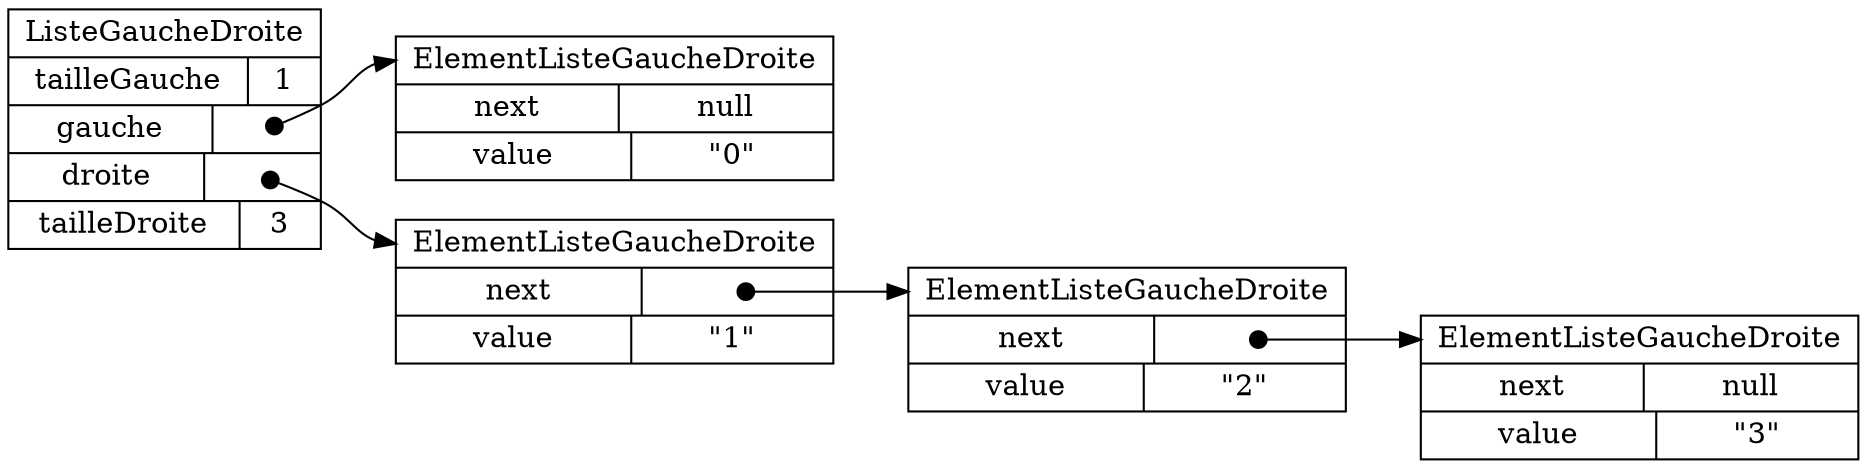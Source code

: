 digraph "leftRightList04" {
graph ["rankdir"="LR","compound"="true"]
"" ["shape"="record","label"="<_C>ListeGaucheDroite|{tailleGauche|1}|{gauche|<gauche_gauche>}|{droite|<droite_droite>}|{tailleDroite|3}","style"="filled","fillcolor"="white"]
"gauche" ["shape"="record","label"="<_C>ElementListeGaucheDroite|{next|null}|{value|\"0\"}","style"="filled","fillcolor"="white"]
"droite" ["shape"="record","label"="<_C>ElementListeGaucheDroite|{next|<next_next>}|{value|\"1\"}","style"="filled","fillcolor"="white"]
"droite¤next" ["shape"="record","label"="<_C>ElementListeGaucheDroite|{next|<next_next>}|{value|\"2\"}","style"="filled","fillcolor"="white"]
"droite¤next¤next" ["shape"="record","label"="<_C>ElementListeGaucheDroite|{next|null}|{value|\"3\"}","style"="filled","fillcolor"="white"]
"":"droite_droite":c -> "droite":"_C" ["tailclip"="false","arrowtail"="dot","dir"="both","label"=""]
"":"gauche_gauche":c -> "gauche":"_C" ["tailclip"="false","arrowtail"="dot","dir"="both","label"=""]
"droite":"next_next":c -> "droite¤next":"_C" ["tailclip"="false","arrowtail"="dot","dir"="both","label"=""]
"droite¤next":"next_next":c -> "droite¤next¤next":"_C" ["tailclip"="false","arrowtail"="dot","dir"="both","label"=""]
}